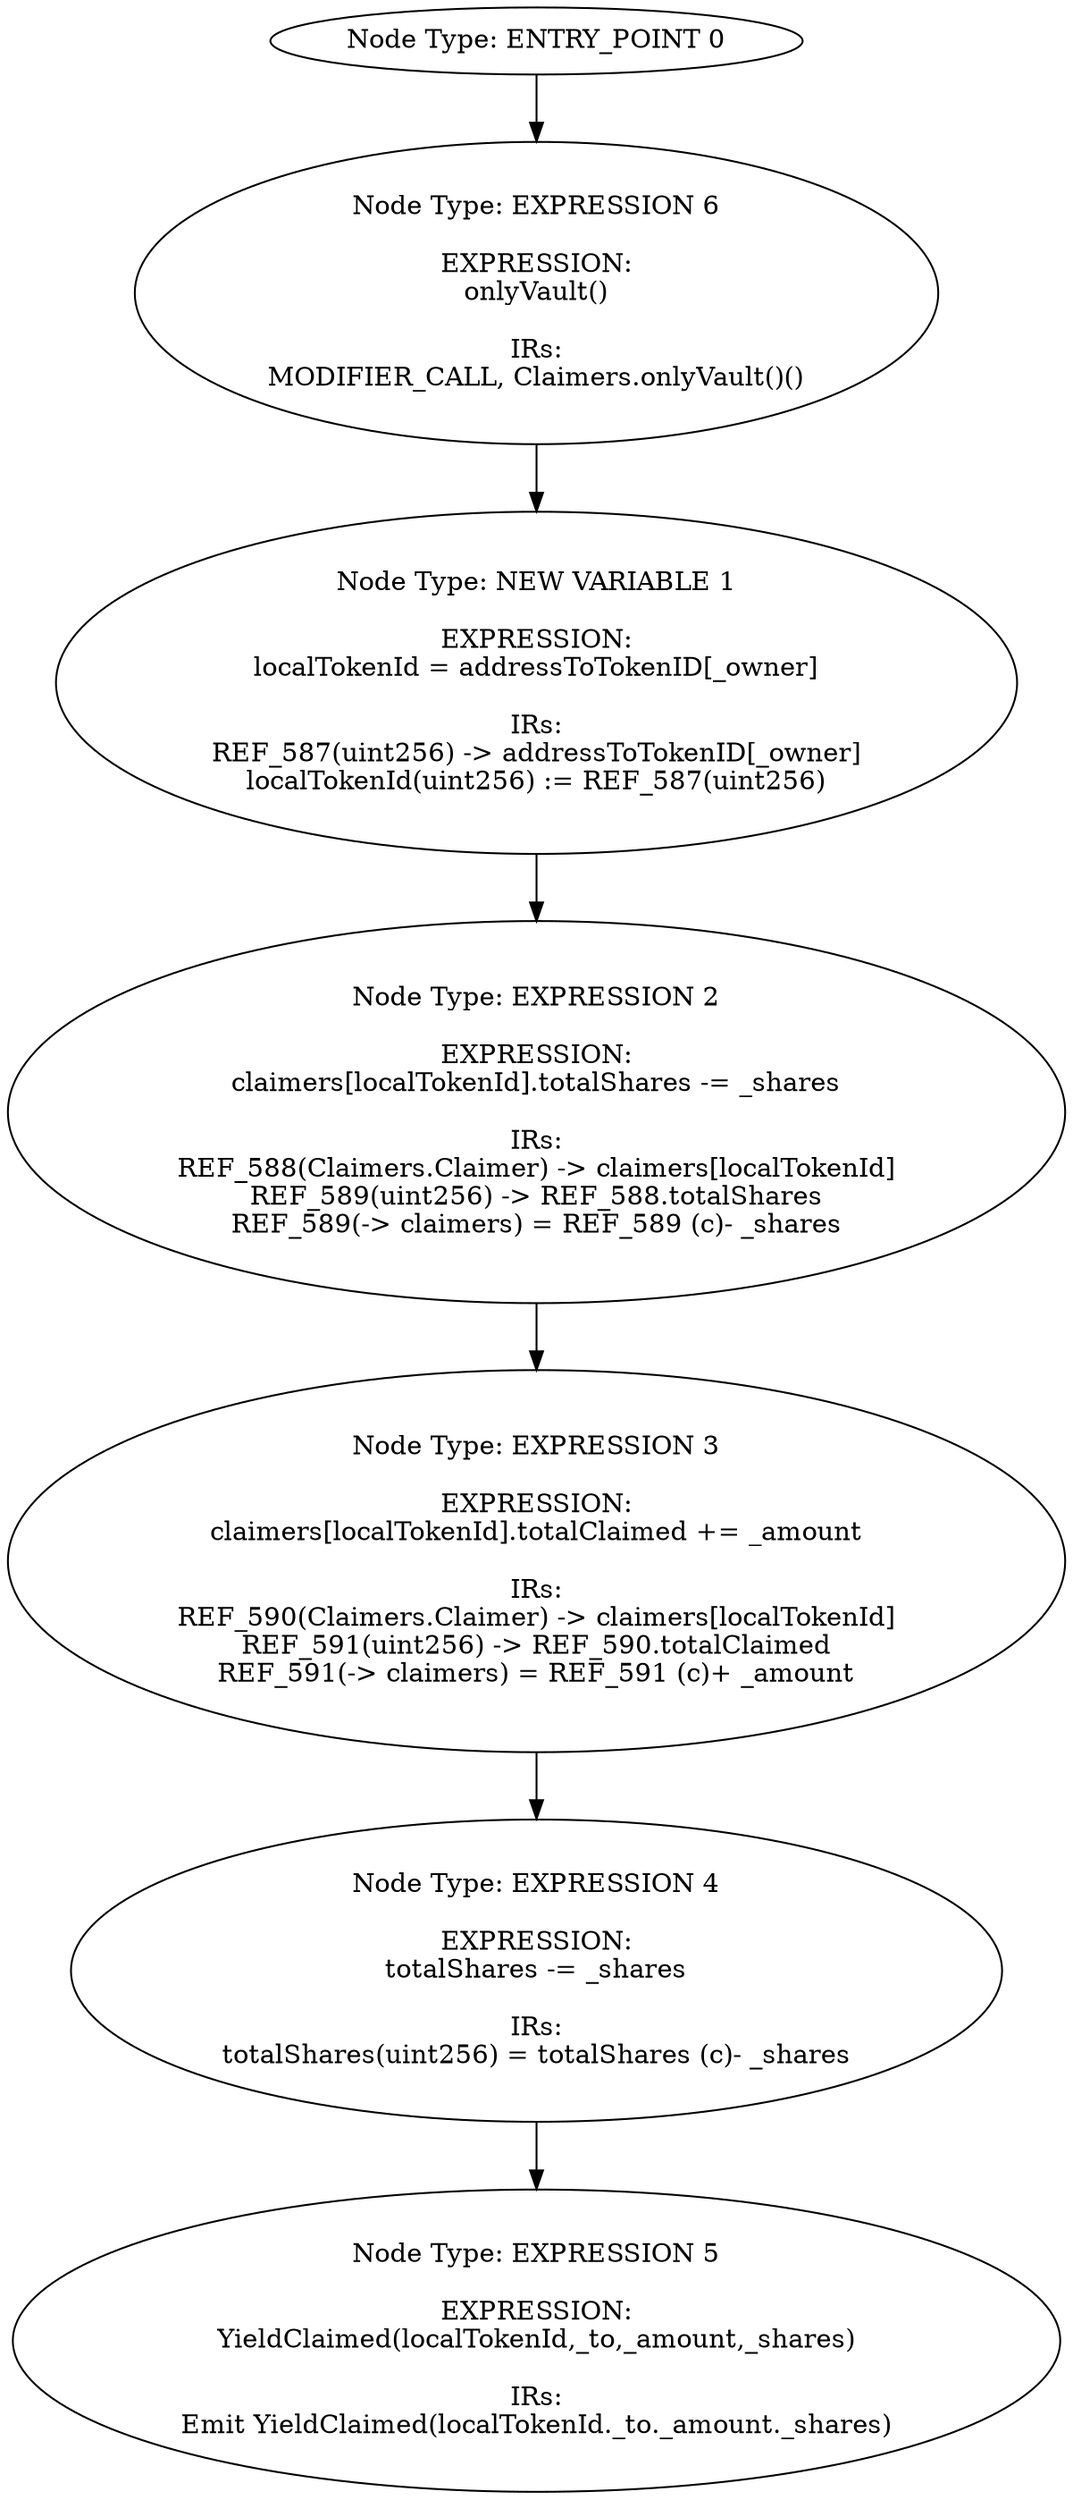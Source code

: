 digraph{
0[label="Node Type: ENTRY_POINT 0
"];
0->6;
1[label="Node Type: NEW VARIABLE 1

EXPRESSION:
localTokenId = addressToTokenID[_owner]

IRs:
REF_587(uint256) -> addressToTokenID[_owner]
localTokenId(uint256) := REF_587(uint256)"];
1->2;
2[label="Node Type: EXPRESSION 2

EXPRESSION:
claimers[localTokenId].totalShares -= _shares

IRs:
REF_588(Claimers.Claimer) -> claimers[localTokenId]
REF_589(uint256) -> REF_588.totalShares
REF_589(-> claimers) = REF_589 (c)- _shares"];
2->3;
3[label="Node Type: EXPRESSION 3

EXPRESSION:
claimers[localTokenId].totalClaimed += _amount

IRs:
REF_590(Claimers.Claimer) -> claimers[localTokenId]
REF_591(uint256) -> REF_590.totalClaimed
REF_591(-> claimers) = REF_591 (c)+ _amount"];
3->4;
4[label="Node Type: EXPRESSION 4

EXPRESSION:
totalShares -= _shares

IRs:
totalShares(uint256) = totalShares (c)- _shares"];
4->5;
5[label="Node Type: EXPRESSION 5

EXPRESSION:
YieldClaimed(localTokenId,_to,_amount,_shares)

IRs:
Emit YieldClaimed(localTokenId._to._amount._shares)"];
6[label="Node Type: EXPRESSION 6

EXPRESSION:
onlyVault()

IRs:
MODIFIER_CALL, Claimers.onlyVault()()"];
6->1;
}
